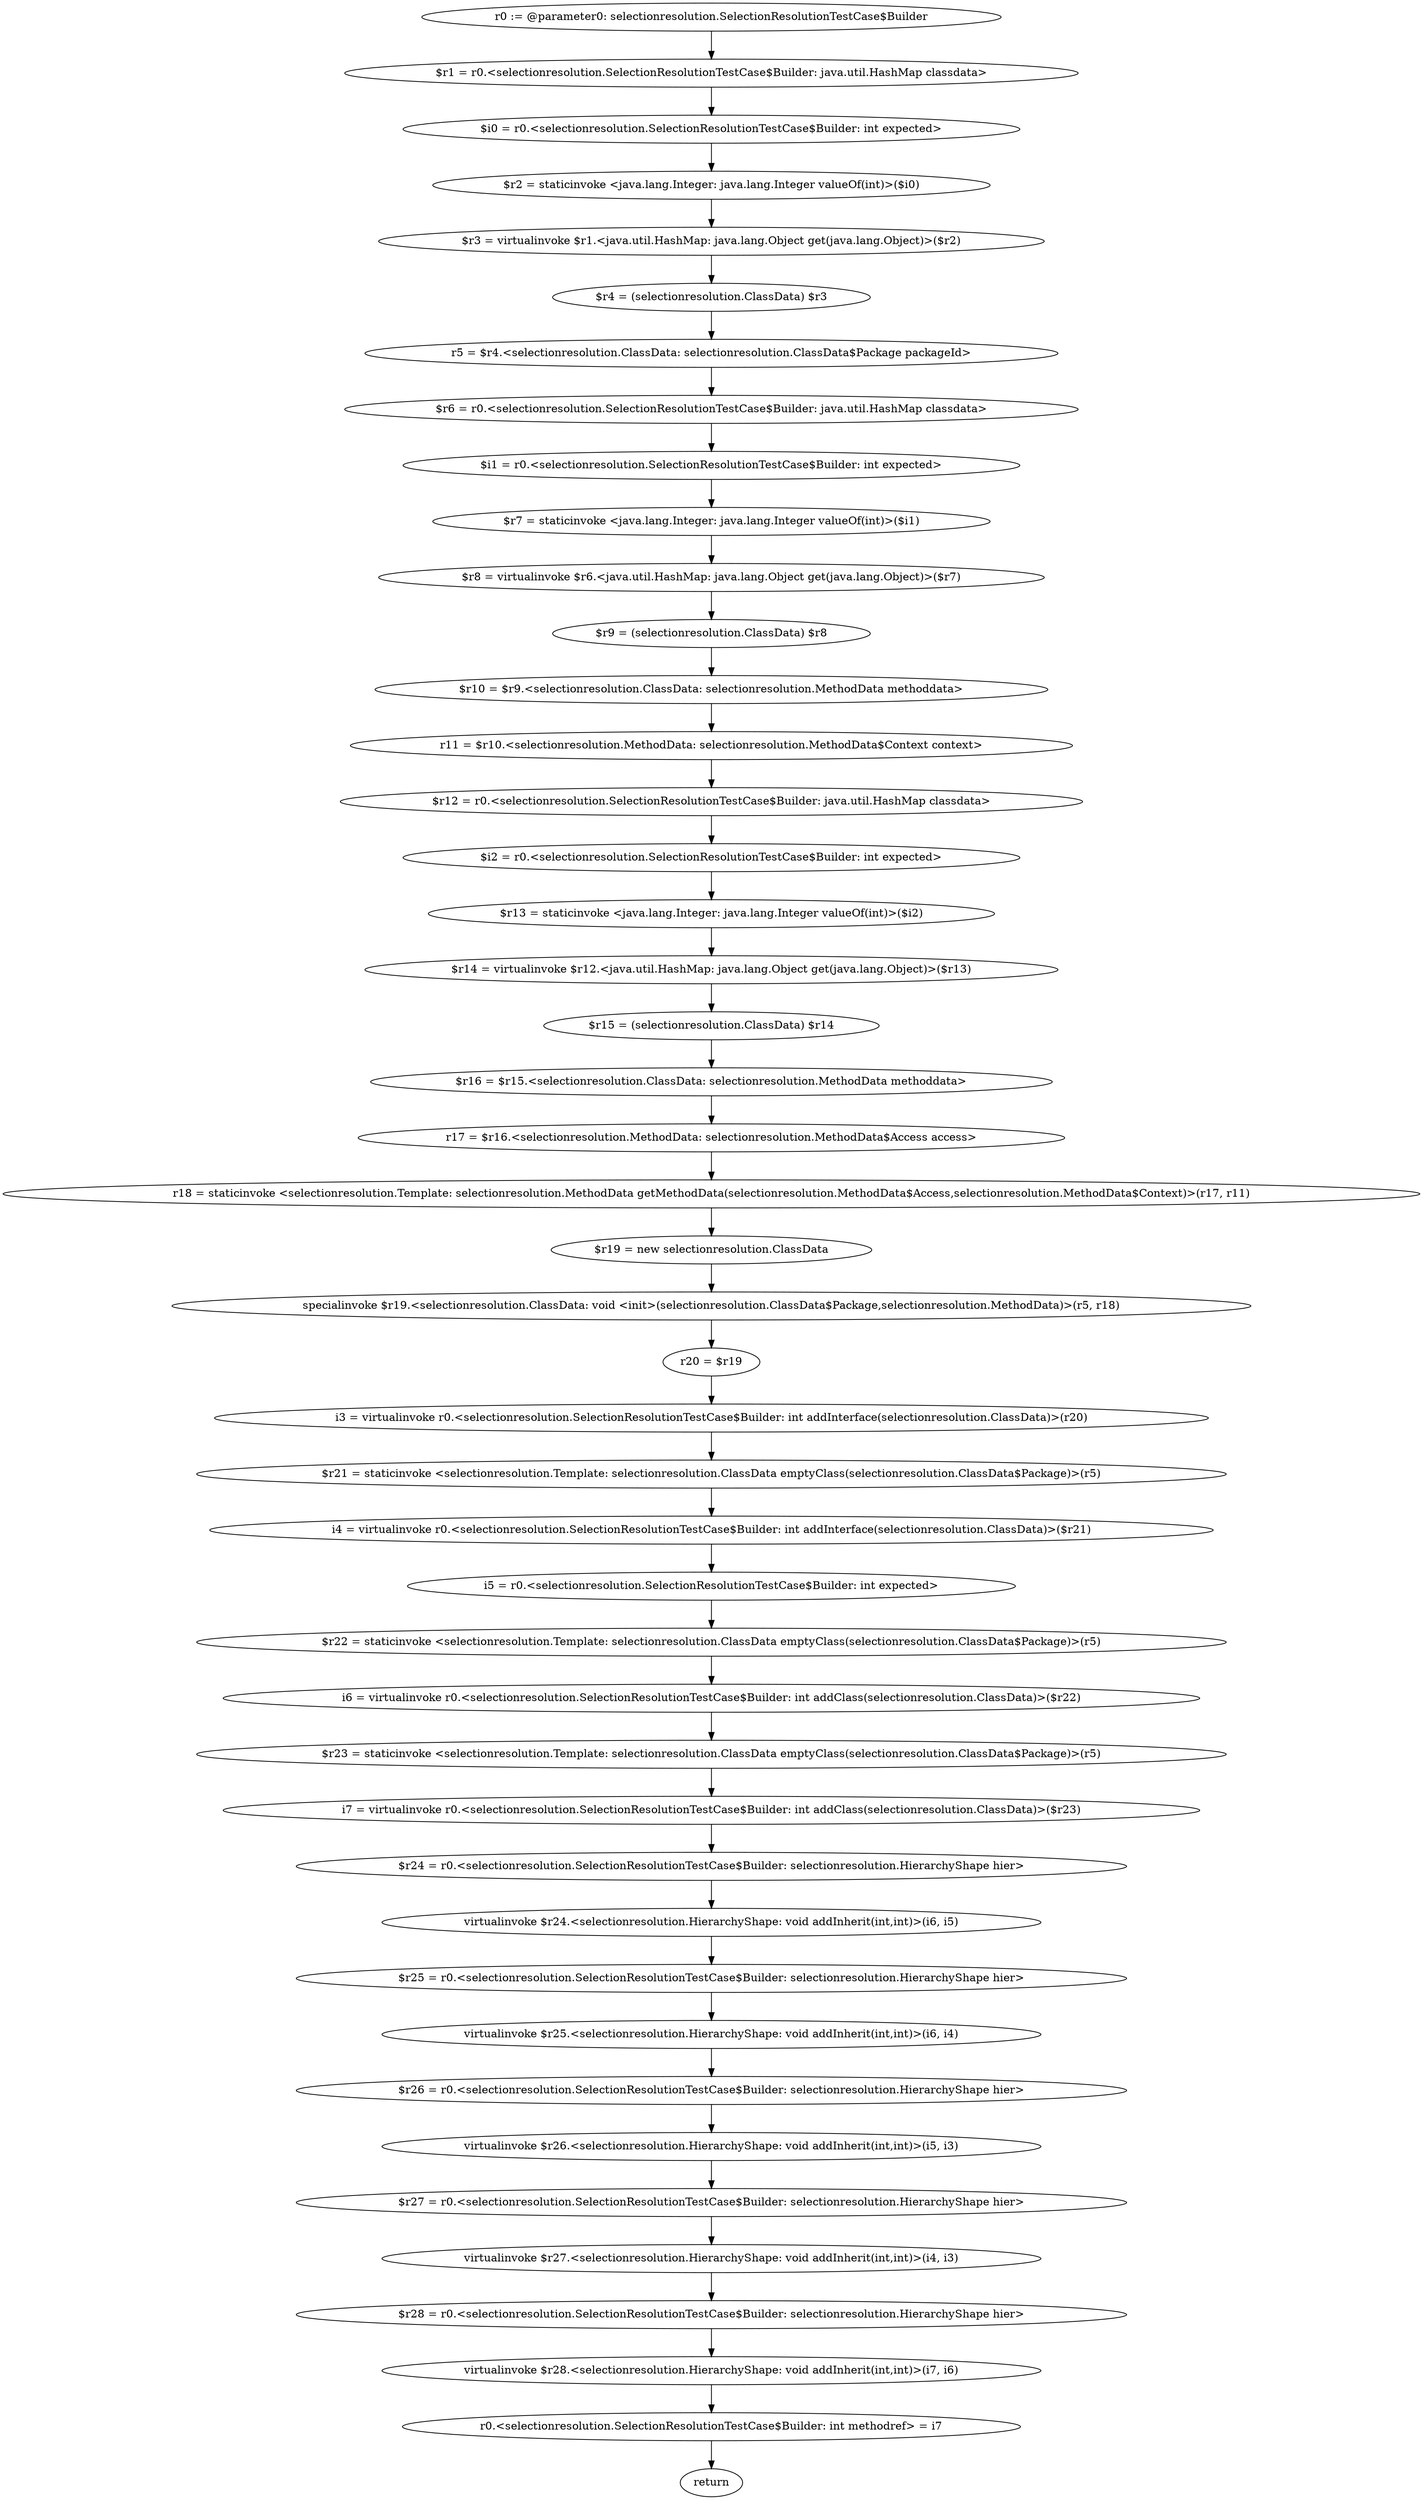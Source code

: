 digraph "unitGraph" {
    "r0 := @parameter0: selectionresolution.SelectionResolutionTestCase$Builder"
    "$r1 = r0.<selectionresolution.SelectionResolutionTestCase$Builder: java.util.HashMap classdata>"
    "$i0 = r0.<selectionresolution.SelectionResolutionTestCase$Builder: int expected>"
    "$r2 = staticinvoke <java.lang.Integer: java.lang.Integer valueOf(int)>($i0)"
    "$r3 = virtualinvoke $r1.<java.util.HashMap: java.lang.Object get(java.lang.Object)>($r2)"
    "$r4 = (selectionresolution.ClassData) $r3"
    "r5 = $r4.<selectionresolution.ClassData: selectionresolution.ClassData$Package packageId>"
    "$r6 = r0.<selectionresolution.SelectionResolutionTestCase$Builder: java.util.HashMap classdata>"
    "$i1 = r0.<selectionresolution.SelectionResolutionTestCase$Builder: int expected>"
    "$r7 = staticinvoke <java.lang.Integer: java.lang.Integer valueOf(int)>($i1)"
    "$r8 = virtualinvoke $r6.<java.util.HashMap: java.lang.Object get(java.lang.Object)>($r7)"
    "$r9 = (selectionresolution.ClassData) $r8"
    "$r10 = $r9.<selectionresolution.ClassData: selectionresolution.MethodData methoddata>"
    "r11 = $r10.<selectionresolution.MethodData: selectionresolution.MethodData$Context context>"
    "$r12 = r0.<selectionresolution.SelectionResolutionTestCase$Builder: java.util.HashMap classdata>"
    "$i2 = r0.<selectionresolution.SelectionResolutionTestCase$Builder: int expected>"
    "$r13 = staticinvoke <java.lang.Integer: java.lang.Integer valueOf(int)>($i2)"
    "$r14 = virtualinvoke $r12.<java.util.HashMap: java.lang.Object get(java.lang.Object)>($r13)"
    "$r15 = (selectionresolution.ClassData) $r14"
    "$r16 = $r15.<selectionresolution.ClassData: selectionresolution.MethodData methoddata>"
    "r17 = $r16.<selectionresolution.MethodData: selectionresolution.MethodData$Access access>"
    "r18 = staticinvoke <selectionresolution.Template: selectionresolution.MethodData getMethodData(selectionresolution.MethodData$Access,selectionresolution.MethodData$Context)>(r17, r11)"
    "$r19 = new selectionresolution.ClassData"
    "specialinvoke $r19.<selectionresolution.ClassData: void <init>(selectionresolution.ClassData$Package,selectionresolution.MethodData)>(r5, r18)"
    "r20 = $r19"
    "i3 = virtualinvoke r0.<selectionresolution.SelectionResolutionTestCase$Builder: int addInterface(selectionresolution.ClassData)>(r20)"
    "$r21 = staticinvoke <selectionresolution.Template: selectionresolution.ClassData emptyClass(selectionresolution.ClassData$Package)>(r5)"
    "i4 = virtualinvoke r0.<selectionresolution.SelectionResolutionTestCase$Builder: int addInterface(selectionresolution.ClassData)>($r21)"
    "i5 = r0.<selectionresolution.SelectionResolutionTestCase$Builder: int expected>"
    "$r22 = staticinvoke <selectionresolution.Template: selectionresolution.ClassData emptyClass(selectionresolution.ClassData$Package)>(r5)"
    "i6 = virtualinvoke r0.<selectionresolution.SelectionResolutionTestCase$Builder: int addClass(selectionresolution.ClassData)>($r22)"
    "$r23 = staticinvoke <selectionresolution.Template: selectionresolution.ClassData emptyClass(selectionresolution.ClassData$Package)>(r5)"
    "i7 = virtualinvoke r0.<selectionresolution.SelectionResolutionTestCase$Builder: int addClass(selectionresolution.ClassData)>($r23)"
    "$r24 = r0.<selectionresolution.SelectionResolutionTestCase$Builder: selectionresolution.HierarchyShape hier>"
    "virtualinvoke $r24.<selectionresolution.HierarchyShape: void addInherit(int,int)>(i6, i5)"
    "$r25 = r0.<selectionresolution.SelectionResolutionTestCase$Builder: selectionresolution.HierarchyShape hier>"
    "virtualinvoke $r25.<selectionresolution.HierarchyShape: void addInherit(int,int)>(i6, i4)"
    "$r26 = r0.<selectionresolution.SelectionResolutionTestCase$Builder: selectionresolution.HierarchyShape hier>"
    "virtualinvoke $r26.<selectionresolution.HierarchyShape: void addInherit(int,int)>(i5, i3)"
    "$r27 = r0.<selectionresolution.SelectionResolutionTestCase$Builder: selectionresolution.HierarchyShape hier>"
    "virtualinvoke $r27.<selectionresolution.HierarchyShape: void addInherit(int,int)>(i4, i3)"
    "$r28 = r0.<selectionresolution.SelectionResolutionTestCase$Builder: selectionresolution.HierarchyShape hier>"
    "virtualinvoke $r28.<selectionresolution.HierarchyShape: void addInherit(int,int)>(i7, i6)"
    "r0.<selectionresolution.SelectionResolutionTestCase$Builder: int methodref> = i7"
    "return"
    "r0 := @parameter0: selectionresolution.SelectionResolutionTestCase$Builder"->"$r1 = r0.<selectionresolution.SelectionResolutionTestCase$Builder: java.util.HashMap classdata>";
    "$r1 = r0.<selectionresolution.SelectionResolutionTestCase$Builder: java.util.HashMap classdata>"->"$i0 = r0.<selectionresolution.SelectionResolutionTestCase$Builder: int expected>";
    "$i0 = r0.<selectionresolution.SelectionResolutionTestCase$Builder: int expected>"->"$r2 = staticinvoke <java.lang.Integer: java.lang.Integer valueOf(int)>($i0)";
    "$r2 = staticinvoke <java.lang.Integer: java.lang.Integer valueOf(int)>($i0)"->"$r3 = virtualinvoke $r1.<java.util.HashMap: java.lang.Object get(java.lang.Object)>($r2)";
    "$r3 = virtualinvoke $r1.<java.util.HashMap: java.lang.Object get(java.lang.Object)>($r2)"->"$r4 = (selectionresolution.ClassData) $r3";
    "$r4 = (selectionresolution.ClassData) $r3"->"r5 = $r4.<selectionresolution.ClassData: selectionresolution.ClassData$Package packageId>";
    "r5 = $r4.<selectionresolution.ClassData: selectionresolution.ClassData$Package packageId>"->"$r6 = r0.<selectionresolution.SelectionResolutionTestCase$Builder: java.util.HashMap classdata>";
    "$r6 = r0.<selectionresolution.SelectionResolutionTestCase$Builder: java.util.HashMap classdata>"->"$i1 = r0.<selectionresolution.SelectionResolutionTestCase$Builder: int expected>";
    "$i1 = r0.<selectionresolution.SelectionResolutionTestCase$Builder: int expected>"->"$r7 = staticinvoke <java.lang.Integer: java.lang.Integer valueOf(int)>($i1)";
    "$r7 = staticinvoke <java.lang.Integer: java.lang.Integer valueOf(int)>($i1)"->"$r8 = virtualinvoke $r6.<java.util.HashMap: java.lang.Object get(java.lang.Object)>($r7)";
    "$r8 = virtualinvoke $r6.<java.util.HashMap: java.lang.Object get(java.lang.Object)>($r7)"->"$r9 = (selectionresolution.ClassData) $r8";
    "$r9 = (selectionresolution.ClassData) $r8"->"$r10 = $r9.<selectionresolution.ClassData: selectionresolution.MethodData methoddata>";
    "$r10 = $r9.<selectionresolution.ClassData: selectionresolution.MethodData methoddata>"->"r11 = $r10.<selectionresolution.MethodData: selectionresolution.MethodData$Context context>";
    "r11 = $r10.<selectionresolution.MethodData: selectionresolution.MethodData$Context context>"->"$r12 = r0.<selectionresolution.SelectionResolutionTestCase$Builder: java.util.HashMap classdata>";
    "$r12 = r0.<selectionresolution.SelectionResolutionTestCase$Builder: java.util.HashMap classdata>"->"$i2 = r0.<selectionresolution.SelectionResolutionTestCase$Builder: int expected>";
    "$i2 = r0.<selectionresolution.SelectionResolutionTestCase$Builder: int expected>"->"$r13 = staticinvoke <java.lang.Integer: java.lang.Integer valueOf(int)>($i2)";
    "$r13 = staticinvoke <java.lang.Integer: java.lang.Integer valueOf(int)>($i2)"->"$r14 = virtualinvoke $r12.<java.util.HashMap: java.lang.Object get(java.lang.Object)>($r13)";
    "$r14 = virtualinvoke $r12.<java.util.HashMap: java.lang.Object get(java.lang.Object)>($r13)"->"$r15 = (selectionresolution.ClassData) $r14";
    "$r15 = (selectionresolution.ClassData) $r14"->"$r16 = $r15.<selectionresolution.ClassData: selectionresolution.MethodData methoddata>";
    "$r16 = $r15.<selectionresolution.ClassData: selectionresolution.MethodData methoddata>"->"r17 = $r16.<selectionresolution.MethodData: selectionresolution.MethodData$Access access>";
    "r17 = $r16.<selectionresolution.MethodData: selectionresolution.MethodData$Access access>"->"r18 = staticinvoke <selectionresolution.Template: selectionresolution.MethodData getMethodData(selectionresolution.MethodData$Access,selectionresolution.MethodData$Context)>(r17, r11)";
    "r18 = staticinvoke <selectionresolution.Template: selectionresolution.MethodData getMethodData(selectionresolution.MethodData$Access,selectionresolution.MethodData$Context)>(r17, r11)"->"$r19 = new selectionresolution.ClassData";
    "$r19 = new selectionresolution.ClassData"->"specialinvoke $r19.<selectionresolution.ClassData: void <init>(selectionresolution.ClassData$Package,selectionresolution.MethodData)>(r5, r18)";
    "specialinvoke $r19.<selectionresolution.ClassData: void <init>(selectionresolution.ClassData$Package,selectionresolution.MethodData)>(r5, r18)"->"r20 = $r19";
    "r20 = $r19"->"i3 = virtualinvoke r0.<selectionresolution.SelectionResolutionTestCase$Builder: int addInterface(selectionresolution.ClassData)>(r20)";
    "i3 = virtualinvoke r0.<selectionresolution.SelectionResolutionTestCase$Builder: int addInterface(selectionresolution.ClassData)>(r20)"->"$r21 = staticinvoke <selectionresolution.Template: selectionresolution.ClassData emptyClass(selectionresolution.ClassData$Package)>(r5)";
    "$r21 = staticinvoke <selectionresolution.Template: selectionresolution.ClassData emptyClass(selectionresolution.ClassData$Package)>(r5)"->"i4 = virtualinvoke r0.<selectionresolution.SelectionResolutionTestCase$Builder: int addInterface(selectionresolution.ClassData)>($r21)";
    "i4 = virtualinvoke r0.<selectionresolution.SelectionResolutionTestCase$Builder: int addInterface(selectionresolution.ClassData)>($r21)"->"i5 = r0.<selectionresolution.SelectionResolutionTestCase$Builder: int expected>";
    "i5 = r0.<selectionresolution.SelectionResolutionTestCase$Builder: int expected>"->"$r22 = staticinvoke <selectionresolution.Template: selectionresolution.ClassData emptyClass(selectionresolution.ClassData$Package)>(r5)";
    "$r22 = staticinvoke <selectionresolution.Template: selectionresolution.ClassData emptyClass(selectionresolution.ClassData$Package)>(r5)"->"i6 = virtualinvoke r0.<selectionresolution.SelectionResolutionTestCase$Builder: int addClass(selectionresolution.ClassData)>($r22)";
    "i6 = virtualinvoke r0.<selectionresolution.SelectionResolutionTestCase$Builder: int addClass(selectionresolution.ClassData)>($r22)"->"$r23 = staticinvoke <selectionresolution.Template: selectionresolution.ClassData emptyClass(selectionresolution.ClassData$Package)>(r5)";
    "$r23 = staticinvoke <selectionresolution.Template: selectionresolution.ClassData emptyClass(selectionresolution.ClassData$Package)>(r5)"->"i7 = virtualinvoke r0.<selectionresolution.SelectionResolutionTestCase$Builder: int addClass(selectionresolution.ClassData)>($r23)";
    "i7 = virtualinvoke r0.<selectionresolution.SelectionResolutionTestCase$Builder: int addClass(selectionresolution.ClassData)>($r23)"->"$r24 = r0.<selectionresolution.SelectionResolutionTestCase$Builder: selectionresolution.HierarchyShape hier>";
    "$r24 = r0.<selectionresolution.SelectionResolutionTestCase$Builder: selectionresolution.HierarchyShape hier>"->"virtualinvoke $r24.<selectionresolution.HierarchyShape: void addInherit(int,int)>(i6, i5)";
    "virtualinvoke $r24.<selectionresolution.HierarchyShape: void addInherit(int,int)>(i6, i5)"->"$r25 = r0.<selectionresolution.SelectionResolutionTestCase$Builder: selectionresolution.HierarchyShape hier>";
    "$r25 = r0.<selectionresolution.SelectionResolutionTestCase$Builder: selectionresolution.HierarchyShape hier>"->"virtualinvoke $r25.<selectionresolution.HierarchyShape: void addInherit(int,int)>(i6, i4)";
    "virtualinvoke $r25.<selectionresolution.HierarchyShape: void addInherit(int,int)>(i6, i4)"->"$r26 = r0.<selectionresolution.SelectionResolutionTestCase$Builder: selectionresolution.HierarchyShape hier>";
    "$r26 = r0.<selectionresolution.SelectionResolutionTestCase$Builder: selectionresolution.HierarchyShape hier>"->"virtualinvoke $r26.<selectionresolution.HierarchyShape: void addInherit(int,int)>(i5, i3)";
    "virtualinvoke $r26.<selectionresolution.HierarchyShape: void addInherit(int,int)>(i5, i3)"->"$r27 = r0.<selectionresolution.SelectionResolutionTestCase$Builder: selectionresolution.HierarchyShape hier>";
    "$r27 = r0.<selectionresolution.SelectionResolutionTestCase$Builder: selectionresolution.HierarchyShape hier>"->"virtualinvoke $r27.<selectionresolution.HierarchyShape: void addInherit(int,int)>(i4, i3)";
    "virtualinvoke $r27.<selectionresolution.HierarchyShape: void addInherit(int,int)>(i4, i3)"->"$r28 = r0.<selectionresolution.SelectionResolutionTestCase$Builder: selectionresolution.HierarchyShape hier>";
    "$r28 = r0.<selectionresolution.SelectionResolutionTestCase$Builder: selectionresolution.HierarchyShape hier>"->"virtualinvoke $r28.<selectionresolution.HierarchyShape: void addInherit(int,int)>(i7, i6)";
    "virtualinvoke $r28.<selectionresolution.HierarchyShape: void addInherit(int,int)>(i7, i6)"->"r0.<selectionresolution.SelectionResolutionTestCase$Builder: int methodref> = i7";
    "r0.<selectionresolution.SelectionResolutionTestCase$Builder: int methodref> = i7"->"return";
}
